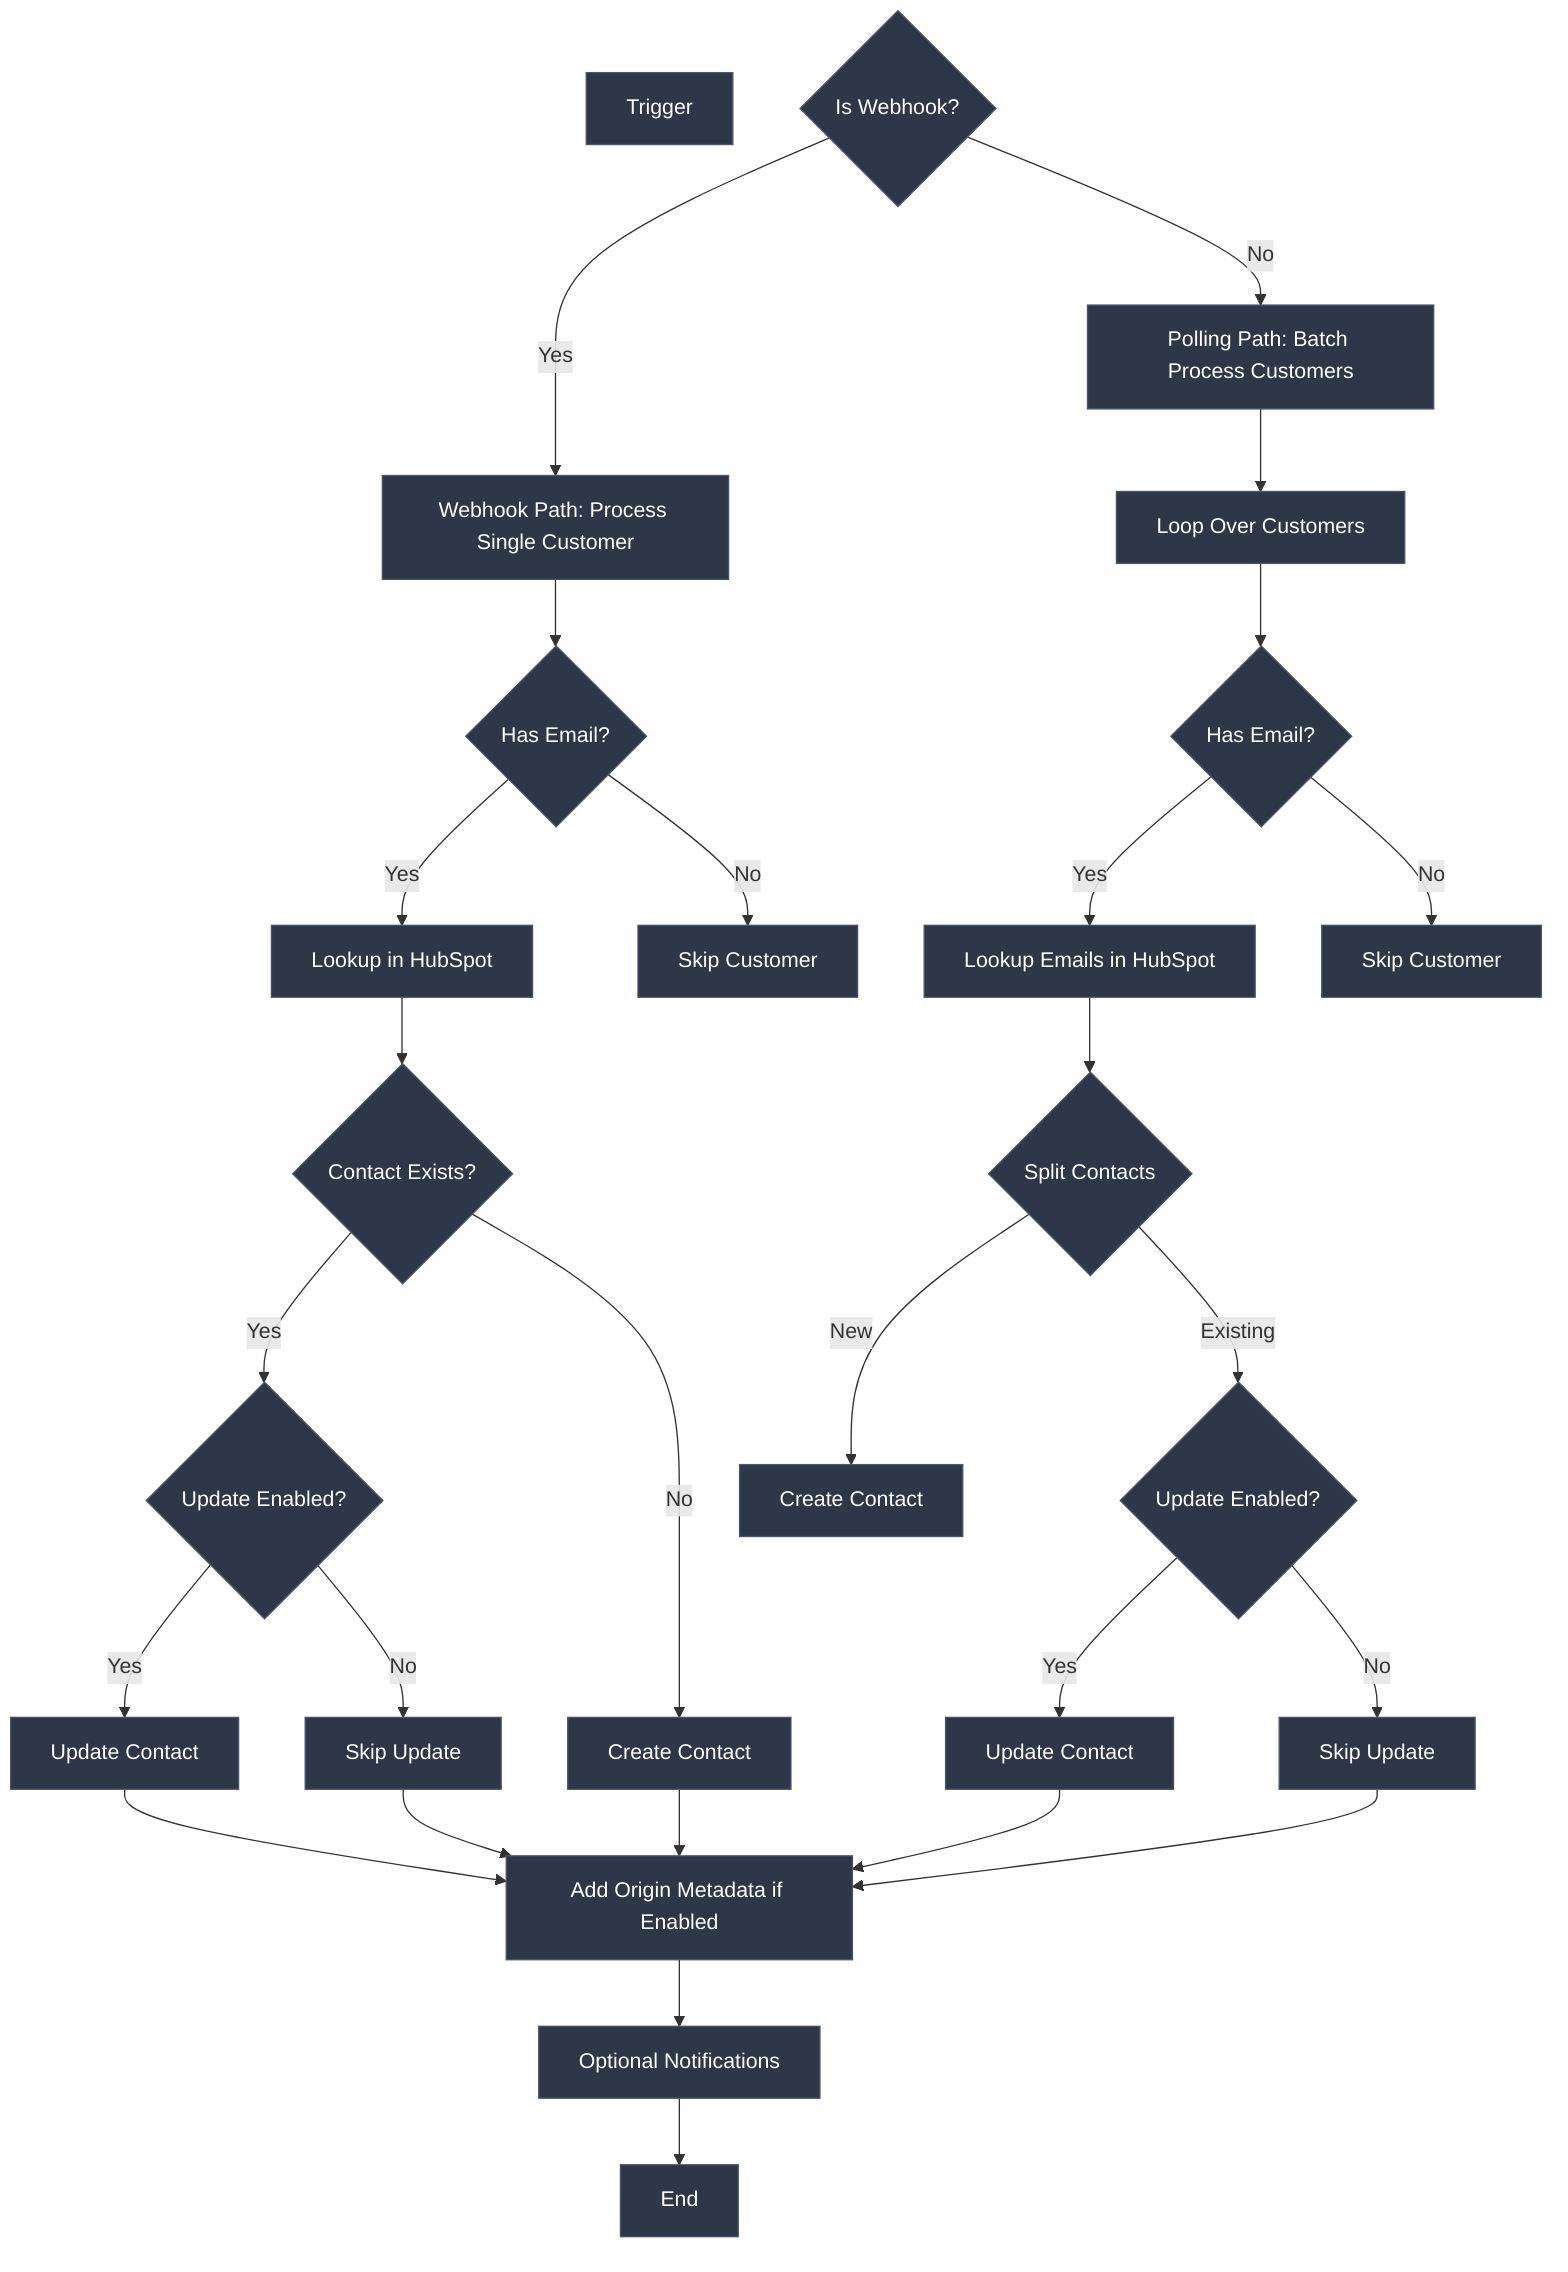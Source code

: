 graph TD
    classDef dark fill:#2d3748,stroke:#4a5568,color:#ffffff
    A[Trigger]:::dark
    B{Is Webhook?}:::dark
    B -->|Yes| C[Webhook Path: Process Single Customer]:::dark
    B -->|No| D[Polling Path: Batch Process Customers]:::dark
    C --> E{Has Email?}:::dark
    E -->|Yes| F[Lookup in HubSpot]:::dark
    E -->|No| G[Skip Customer]:::dark
    F --> H{Contact Exists?}:::dark
    H -->|Yes| I{Update Enabled?}:::dark
    H -->|No| J[Create Contact]:::dark
    I -->|Yes| K[Update Contact]:::dark
    I -->|No| L[Skip Update]:::dark
    D --> M[Loop Over Customers]:::dark
    M --> N{Has Email?}:::dark
    N -->|Yes| O[Lookup Emails in HubSpot]:::dark
    N -->|No| P[Skip Customer]:::dark
    O --> Q{Split Contacts}:::dark
    Q -->|New| R[Create Contact]:::dark
    Q -->|Existing| S{Update Enabled?}:::dark
    S -->|Yes| T[Update Contact]:::dark
    S -->|No| U[Skip Update]:::dark
    K --> V[Add Origin Metadata if Enabled]:::dark
    J --> V
    T --> V
    L --> V
    U --> V
    V --> W[Optional Notifications]:::dark
    W --> X[End]:::dark